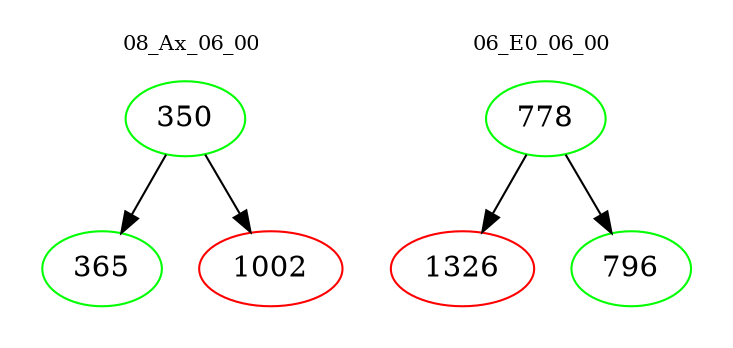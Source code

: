 digraph{
subgraph cluster_0 {
color = white
label = "08_Ax_06_00";
fontsize=10;
T0_350 [label="350", color="green"]
T0_350 -> T0_365 [color="black"]
T0_365 [label="365", color="green"]
T0_350 -> T0_1002 [color="black"]
T0_1002 [label="1002", color="red"]
}
subgraph cluster_1 {
color = white
label = "06_E0_06_00";
fontsize=10;
T1_778 [label="778", color="green"]
T1_778 -> T1_1326 [color="black"]
T1_1326 [label="1326", color="red"]
T1_778 -> T1_796 [color="black"]
T1_796 [label="796", color="green"]
}
}
